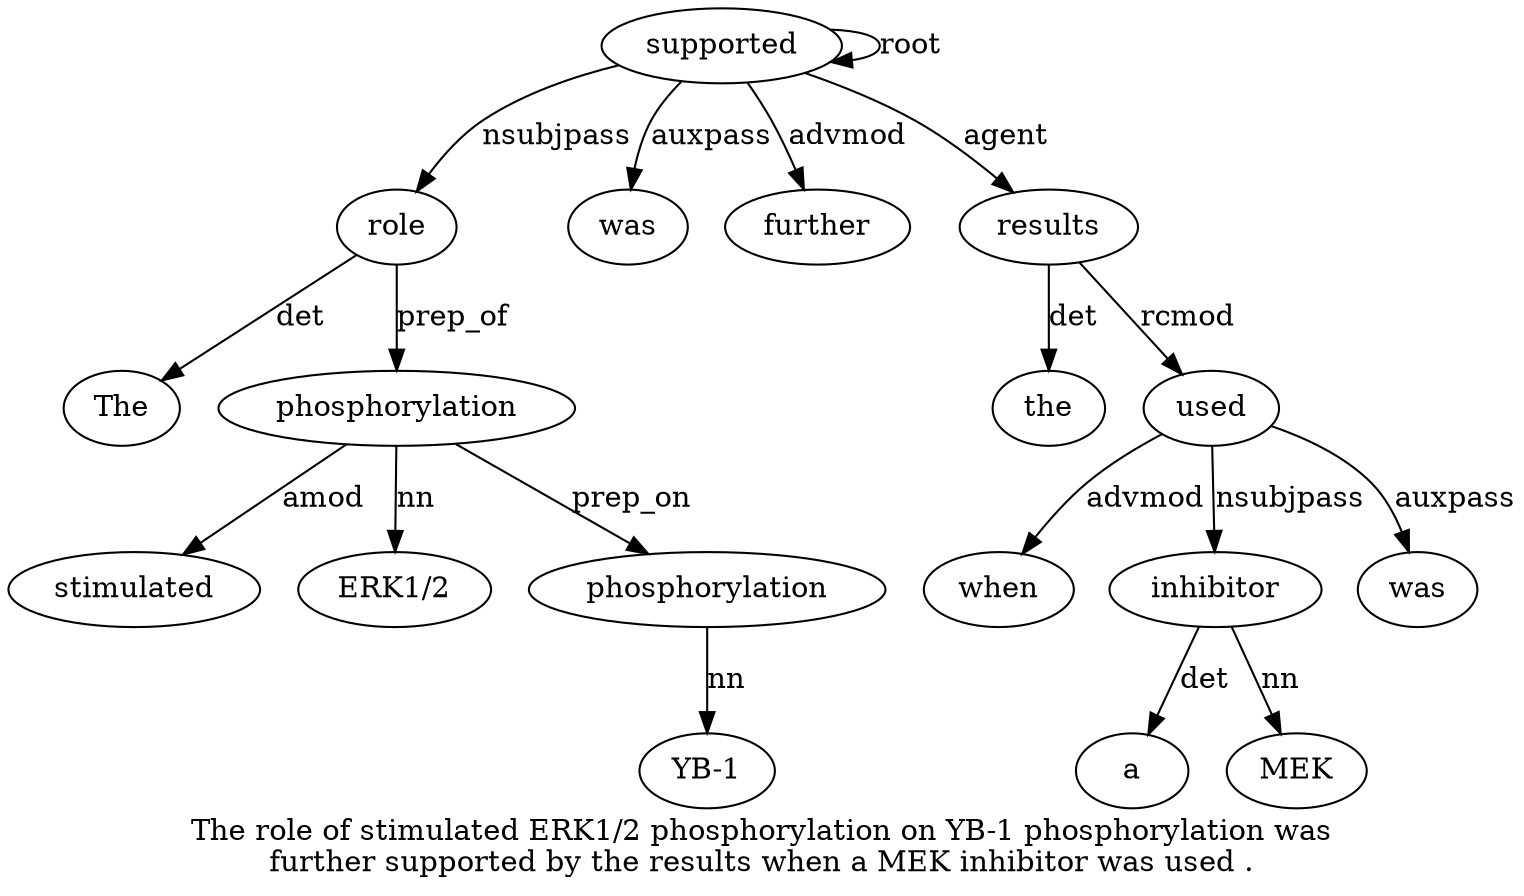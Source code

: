digraph "The role of stimulated ERK1/2 phosphorylation on YB-1 phosphorylation was further supported by the results when a MEK inhibitor was used ." {
label="The role of stimulated ERK1/2 phosphorylation on YB-1 phosphorylation was
further supported by the results when a MEK inhibitor was used .";
role2 [style=filled, fillcolor=white, label=role];
The1 [style=filled, fillcolor=white, label=The];
role2 -> The1  [label=det];
supported12 [style=filled, fillcolor=white, label=supported];
supported12 -> role2  [label=nsubjpass];
phosphorylation6 [style=filled, fillcolor=white, label=phosphorylation];
stimulated4 [style=filled, fillcolor=white, label=stimulated];
phosphorylation6 -> stimulated4  [label=amod];
"ERK1/25" [style=filled, fillcolor=white, label="ERK1/2"];
phosphorylation6 -> "ERK1/25"  [label=nn];
role2 -> phosphorylation6  [label=prep_of];
phosphorylation9 [style=filled, fillcolor=white, label=phosphorylation];
"YB-18" [style=filled, fillcolor=white, label="YB-1"];
phosphorylation9 -> "YB-18"  [label=nn];
phosphorylation6 -> phosphorylation9  [label=prep_on];
was10 [style=filled, fillcolor=white, label=was];
supported12 -> was10  [label=auxpass];
further11 [style=filled, fillcolor=white, label=further];
supported12 -> further11  [label=advmod];
supported12 -> supported12  [label=root];
results15 [style=filled, fillcolor=white, label=results];
the14 [style=filled, fillcolor=white, label=the];
results15 -> the14  [label=det];
supported12 -> results15  [label=agent];
used21 [style=filled, fillcolor=white, label=used];
when16 [style=filled, fillcolor=white, label=when];
used21 -> when16  [label=advmod];
inhibitor19 [style=filled, fillcolor=white, label=inhibitor];
a17 [style=filled, fillcolor=white, label=a];
inhibitor19 -> a17  [label=det];
MEK18 [style=filled, fillcolor=white, label=MEK];
inhibitor19 -> MEK18  [label=nn];
used21 -> inhibitor19  [label=nsubjpass];
was20 [style=filled, fillcolor=white, label=was];
used21 -> was20  [label=auxpass];
results15 -> used21  [label=rcmod];
}
